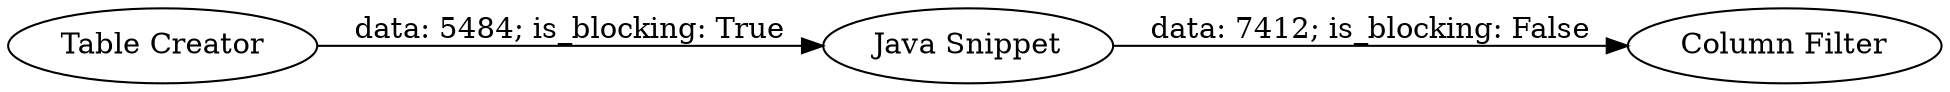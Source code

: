 digraph {
	"4819034587103758209_3" [label="Column Filter"]
	"4819034587103758209_1" [label="Table Creator"]
	"4819034587103758209_2" [label="Java Snippet"]
	"4819034587103758209_1" -> "4819034587103758209_2" [label="data: 5484; is_blocking: True"]
	"4819034587103758209_2" -> "4819034587103758209_3" [label="data: 7412; is_blocking: False"]
	rankdir=LR
}
